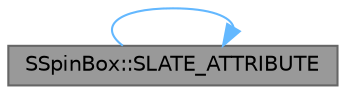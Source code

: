 digraph "SSpinBox::SLATE_ATTRIBUTE"
{
 // INTERACTIVE_SVG=YES
 // LATEX_PDF_SIZE
  bgcolor="transparent";
  edge [fontname=Helvetica,fontsize=10,labelfontname=Helvetica,labelfontsize=10];
  node [fontname=Helvetica,fontsize=10,shape=box,height=0.2,width=0.4];
  rankdir="LR";
  Node1 [id="Node000001",label="SSpinBox::SLATE_ATTRIBUTE",height=0.2,width=0.4,color="gray40", fillcolor="grey60", style="filled", fontcolor="black",tooltip="The minimum value that can be entered into the text edit box."];
  Node1 -> Node1 [id="edge1_Node000001_Node000001",color="steelblue1",style="solid",tooltip=" "];
}
